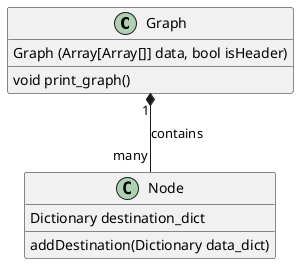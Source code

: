 @startuml UrbanTransportPlanning

class Graph {
    Graph (Array[Array[]] data, bool isHeader) 
    __
    void print_graph()
} 

Graph "1"*-- "many" Node : contains 

class Node {
   Dictionary destination_dict
   __
   addDestination(Dictionary data_dict)
}

@enduml 